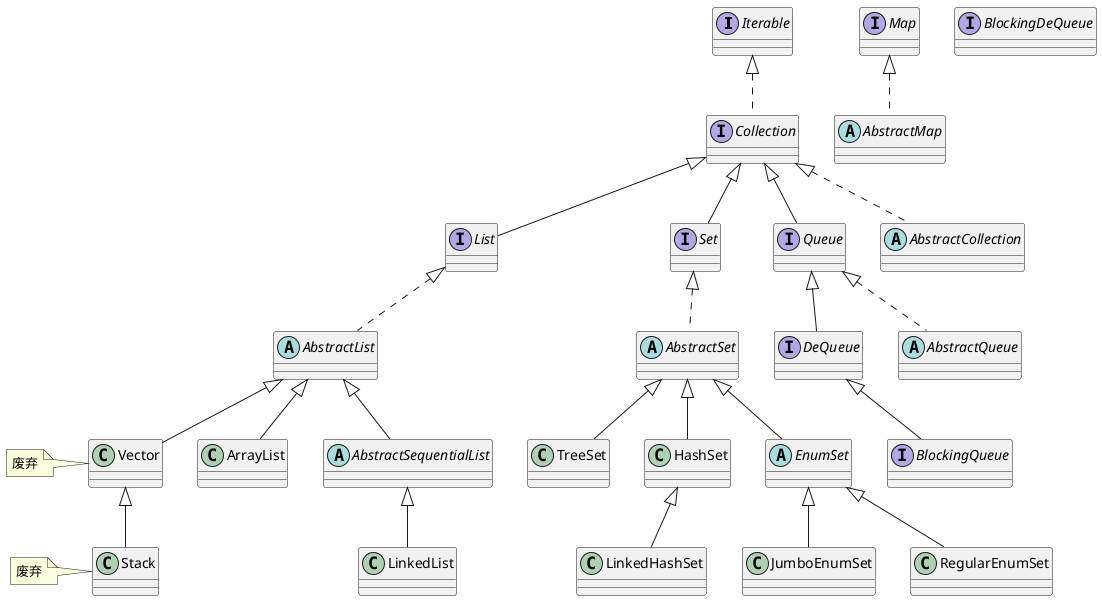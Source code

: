 @startuml

'接口的定义'
interface Iterable
interface Collection
interface List
interface Set
interface Map
interface Queue
interface BlockingQueue
interface DeQueue
interface BlockingDeQueue

'abs 的定义'
abstract class AbstractCollection
abstract class AbstractList
    class ArrayList
    class Vector
        class Stack
abstract class AbstractSequentialList
    class LinkedList
abstract class AbstractSet
    class TreeSet
    class HashSet
        class LinkedHashSet
    abstract class EnumSet
        class JumboEnumSet
        class RegularEnumSet
abstract class AbstractMap
abstract class AbstractQueue

'接口继承关系'
Collection <|-- List
Collection <|-- Set
Collection <|-- Queue
Queue <|-- DeQueue
DeQueue <|-- BlockingQueue

'接口实现关系'
Collection <|.. AbstractCollection
Iterable <|.. Collection
List <|.. AbstractList
Set <|.. AbstractSet
Queue <|.. AbstractQueue
Map <|.. AbstractMap

'List'
AbstractList <|-- AbstractSequentialList
    AbstractSequentialList <|-- LinkedList
AbstractList <|-- ArrayList
AbstractList <|-- Vector
        note left of Vector
        废弃
        end note
    Vector <|-- Stack
        note left of Stack
        废弃
        end note

'Set'
AbstractSet <|-- TreeSet
AbstractSet <|-- HashSet
    HashSet <|-- LinkedHashSet
AbstractSet <|-- EnumSet
    EnumSet <|-- JumboEnumSet
    EnumSet <|-- RegularEnumSet

'Queue'
@enduml